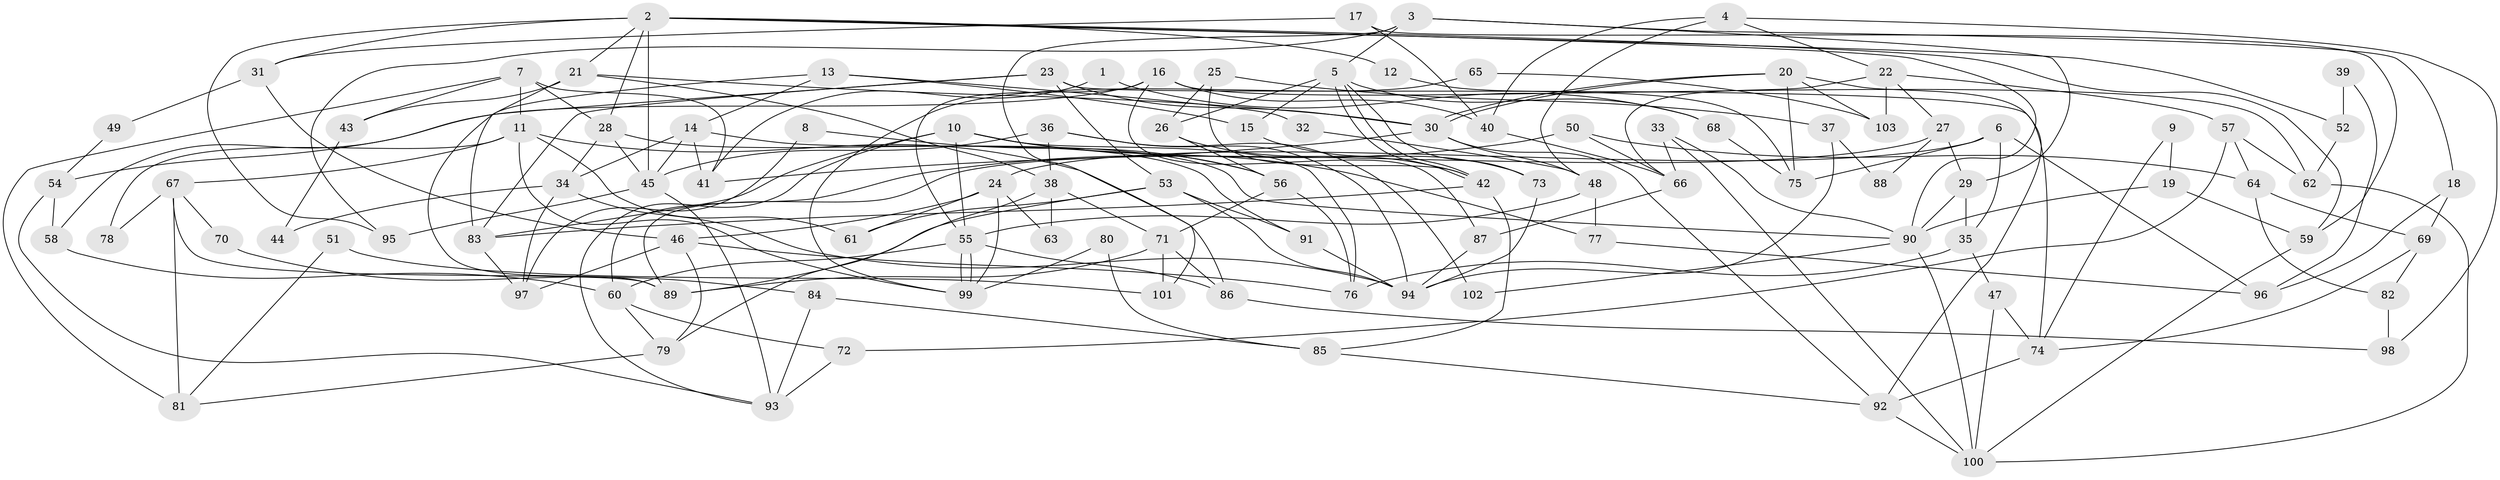 // Generated by graph-tools (version 1.1) at 2025/50/03/09/25 04:50:38]
// undirected, 103 vertices, 206 edges
graph export_dot {
graph [start="1"]
  node [color=gray90,style=filled];
  1;
  2;
  3;
  4;
  5;
  6;
  7;
  8;
  9;
  10;
  11;
  12;
  13;
  14;
  15;
  16;
  17;
  18;
  19;
  20;
  21;
  22;
  23;
  24;
  25;
  26;
  27;
  28;
  29;
  30;
  31;
  32;
  33;
  34;
  35;
  36;
  37;
  38;
  39;
  40;
  41;
  42;
  43;
  44;
  45;
  46;
  47;
  48;
  49;
  50;
  51;
  52;
  53;
  54;
  55;
  56;
  57;
  58;
  59;
  60;
  61;
  62;
  63;
  64;
  65;
  66;
  67;
  68;
  69;
  70;
  71;
  72;
  73;
  74;
  75;
  76;
  77;
  78;
  79;
  80;
  81;
  82;
  83;
  84;
  85;
  86;
  87;
  88;
  89;
  90;
  91;
  92;
  93;
  94;
  95;
  96;
  97;
  98;
  99;
  100;
  101;
  102;
  103;
  1 -- 68;
  1 -- 41;
  2 -- 90;
  2 -- 45;
  2 -- 12;
  2 -- 21;
  2 -- 28;
  2 -- 31;
  2 -- 52;
  2 -- 59;
  2 -- 95;
  3 -- 95;
  3 -- 5;
  3 -- 18;
  3 -- 29;
  3 -- 101;
  4 -- 40;
  4 -- 22;
  4 -- 48;
  4 -- 98;
  5 -- 26;
  5 -- 42;
  5 -- 42;
  5 -- 15;
  5 -- 68;
  5 -- 73;
  6 -- 35;
  6 -- 96;
  6 -- 24;
  6 -- 75;
  7 -- 28;
  7 -- 11;
  7 -- 41;
  7 -- 43;
  7 -- 81;
  8 -- 56;
  8 -- 97;
  9 -- 19;
  9 -- 74;
  10 -- 56;
  10 -- 55;
  10 -- 76;
  10 -- 77;
  10 -- 83;
  10 -- 93;
  11 -- 61;
  11 -- 99;
  11 -- 67;
  11 -- 78;
  11 -- 86;
  12 -- 75;
  13 -- 14;
  13 -- 89;
  13 -- 15;
  13 -- 32;
  14 -- 45;
  14 -- 41;
  14 -- 34;
  14 -- 90;
  15 -- 73;
  16 -- 54;
  16 -- 55;
  16 -- 40;
  16 -- 62;
  16 -- 87;
  17 -- 31;
  17 -- 40;
  17 -- 59;
  18 -- 69;
  18 -- 96;
  19 -- 59;
  19 -- 90;
  20 -- 30;
  20 -- 30;
  20 -- 92;
  20 -- 75;
  20 -- 103;
  21 -- 30;
  21 -- 38;
  21 -- 43;
  21 -- 83;
  22 -- 66;
  22 -- 27;
  22 -- 57;
  22 -- 103;
  23 -- 30;
  23 -- 83;
  23 -- 53;
  23 -- 58;
  23 -- 74;
  24 -- 46;
  24 -- 61;
  24 -- 63;
  24 -- 99;
  25 -- 26;
  25 -- 42;
  25 -- 37;
  26 -- 42;
  26 -- 56;
  27 -- 89;
  27 -- 29;
  27 -- 88;
  28 -- 91;
  28 -- 34;
  28 -- 45;
  29 -- 90;
  29 -- 35;
  30 -- 92;
  30 -- 41;
  30 -- 48;
  31 -- 46;
  31 -- 49;
  32 -- 48;
  33 -- 90;
  33 -- 66;
  33 -- 100;
  34 -- 44;
  34 -- 94;
  34 -- 97;
  35 -- 76;
  35 -- 47;
  36 -- 38;
  36 -- 94;
  36 -- 45;
  36 -- 102;
  37 -- 94;
  37 -- 88;
  38 -- 71;
  38 -- 63;
  38 -- 79;
  39 -- 96;
  39 -- 52;
  40 -- 66;
  42 -- 83;
  42 -- 85;
  43 -- 44;
  45 -- 93;
  45 -- 95;
  46 -- 79;
  46 -- 97;
  46 -- 76;
  47 -- 100;
  47 -- 74;
  48 -- 55;
  48 -- 77;
  49 -- 54;
  50 -- 60;
  50 -- 64;
  50 -- 66;
  51 -- 101;
  51 -- 81;
  52 -- 62;
  53 -- 94;
  53 -- 61;
  53 -- 89;
  53 -- 91;
  54 -- 93;
  54 -- 58;
  55 -- 99;
  55 -- 99;
  55 -- 60;
  55 -- 86;
  56 -- 71;
  56 -- 76;
  57 -- 62;
  57 -- 64;
  57 -- 72;
  58 -- 60;
  59 -- 100;
  60 -- 72;
  60 -- 79;
  62 -- 100;
  64 -- 82;
  64 -- 69;
  65 -- 103;
  65 -- 99;
  66 -- 87;
  67 -- 81;
  67 -- 70;
  67 -- 78;
  67 -- 89;
  68 -- 75;
  69 -- 74;
  69 -- 82;
  70 -- 84;
  71 -- 89;
  71 -- 86;
  71 -- 101;
  72 -- 93;
  73 -- 94;
  74 -- 92;
  77 -- 96;
  79 -- 81;
  80 -- 85;
  80 -- 99;
  82 -- 98;
  83 -- 97;
  84 -- 85;
  84 -- 93;
  85 -- 92;
  86 -- 98;
  87 -- 94;
  90 -- 100;
  90 -- 102;
  91 -- 94;
  92 -- 100;
}
